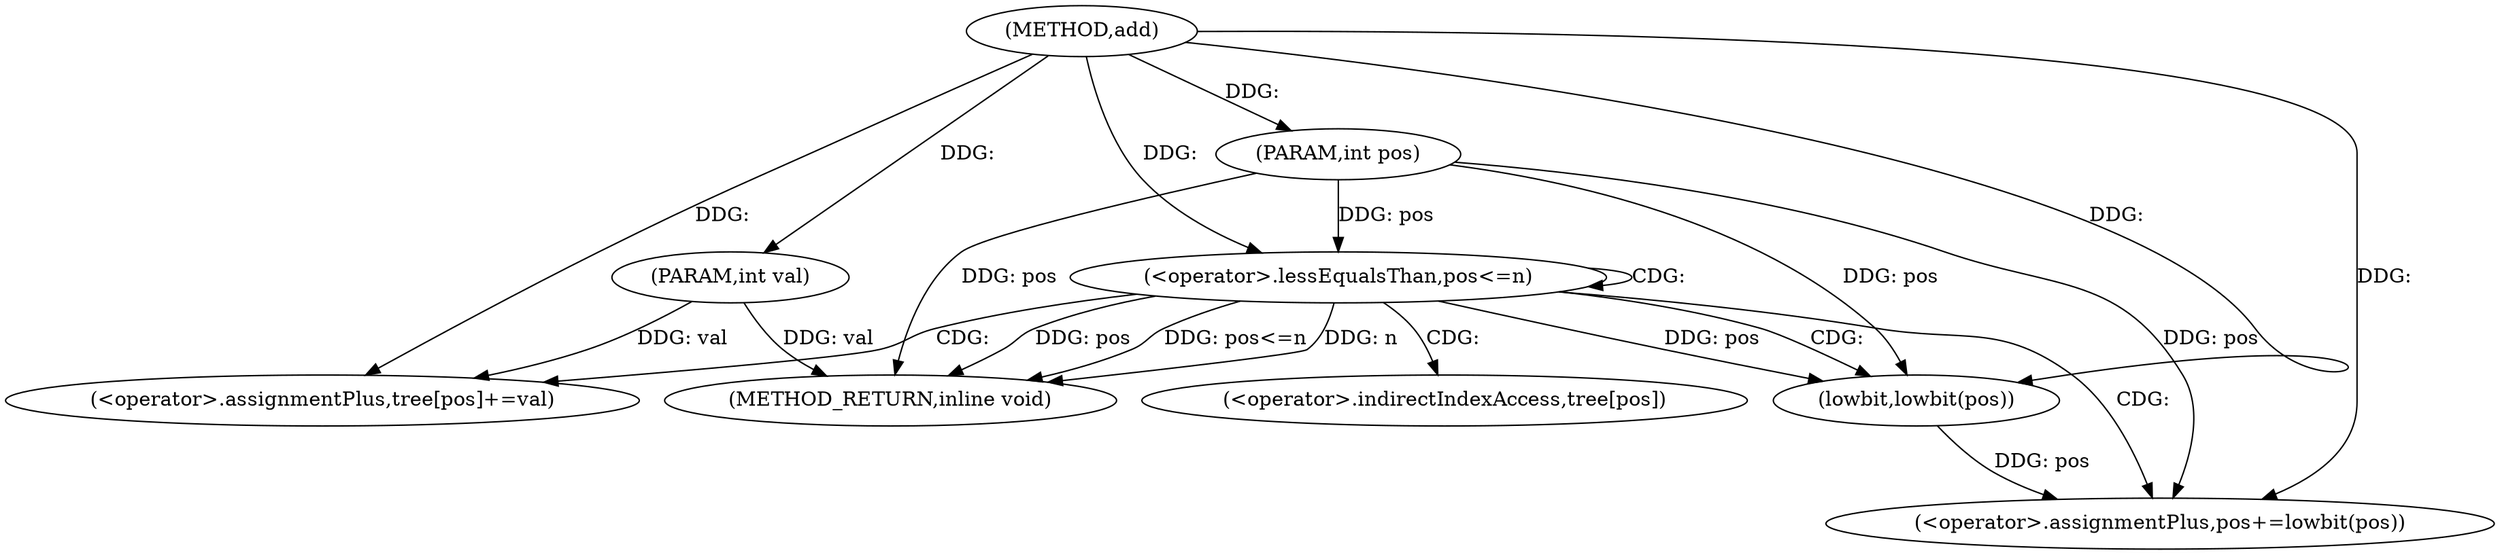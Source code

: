 digraph "add" {  
"1000425" [label = "(METHOD,add)" ]
"1000442" [label = "(METHOD_RETURN,inline void)" ]
"1000426" [label = "(PARAM,int pos)" ]
"1000427" [label = "(PARAM,int val)" ]
"1000430" [label = "(<operator>.lessEqualsThan,pos<=n)" ]
"1000433" [label = "(<operator>.assignmentPlus,pos+=lowbit(pos))" ]
"1000437" [label = "(<operator>.assignmentPlus,tree[pos]+=val)" ]
"1000435" [label = "(lowbit,lowbit(pos))" ]
"1000438" [label = "(<operator>.indirectIndexAccess,tree[pos])" ]
  "1000426" -> "1000442"  [ label = "DDG: pos"] 
  "1000427" -> "1000442"  [ label = "DDG: val"] 
  "1000430" -> "1000442"  [ label = "DDG: pos"] 
  "1000430" -> "1000442"  [ label = "DDG: pos<=n"] 
  "1000430" -> "1000442"  [ label = "DDG: n"] 
  "1000425" -> "1000426"  [ label = "DDG: "] 
  "1000425" -> "1000427"  [ label = "DDG: "] 
  "1000435" -> "1000433"  [ label = "DDG: pos"] 
  "1000427" -> "1000437"  [ label = "DDG: val"] 
  "1000425" -> "1000437"  [ label = "DDG: "] 
  "1000426" -> "1000430"  [ label = "DDG: pos"] 
  "1000425" -> "1000430"  [ label = "DDG: "] 
  "1000426" -> "1000433"  [ label = "DDG: pos"] 
  "1000425" -> "1000433"  [ label = "DDG: "] 
  "1000430" -> "1000435"  [ label = "DDG: pos"] 
  "1000426" -> "1000435"  [ label = "DDG: pos"] 
  "1000425" -> "1000435"  [ label = "DDG: "] 
  "1000430" -> "1000430"  [ label = "CDG: "] 
  "1000430" -> "1000435"  [ label = "CDG: "] 
  "1000430" -> "1000438"  [ label = "CDG: "] 
  "1000430" -> "1000437"  [ label = "CDG: "] 
  "1000430" -> "1000433"  [ label = "CDG: "] 
}
